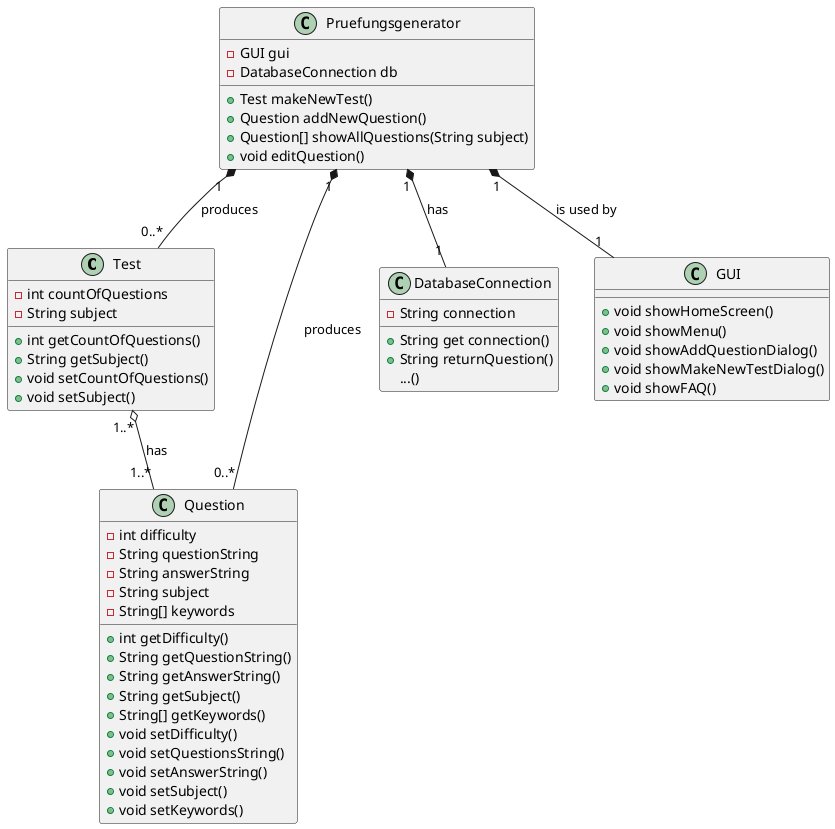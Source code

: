 @startuml
'https://plantuml.com/class-diagram
class Test {
    -int countOfQuestions
    -String subject
    +int getCountOfQuestions()
    +String getSubject()
    +void setCountOfQuestions()
    +void setSubject()
}
class Question {
    -int difficulty
    -String questionString
    -String answerString
    -String subject
    -String[] keywords
    +int getDifficulty()
    +String getQuestionString()
    +String getAnswerString()
    +String getSubject()
    +String[] getKeywords()
    +void setDifficulty()
    +void setQuestionsString()
    +void setAnswerString()
    +void setSubject()
    +void setKeywords()
}
class Pruefungsgenerator {
    -GUI gui
    -DatabaseConnection db
    +Test makeNewTest()
    +Question addNewQuestion()
    +Question[] showAllQuestions(String subject)
    +void editQuestion()
}
class DatabaseConnection {
    -String connection
    +String get connection()
    +String returnQuestion()
    ...()
}
class GUI {
    +void showHomeScreen()
    +void showMenu()
    +void showAddQuestionDialog()
    +void showMakeNewTestDialog()
    +void showFAQ()
}

Pruefungsgenerator "1" *-- "1" DatabaseConnection : "has"
Pruefungsgenerator "1" *-- "1" GUI : "is used by"
Pruefungsgenerator "1" *-- "0..*" Test : "produces"
Pruefungsgenerator "1" *-- "0..*" Question : "produces"
Test "1..*" o-- "1..*" Question : "has"

@enduml